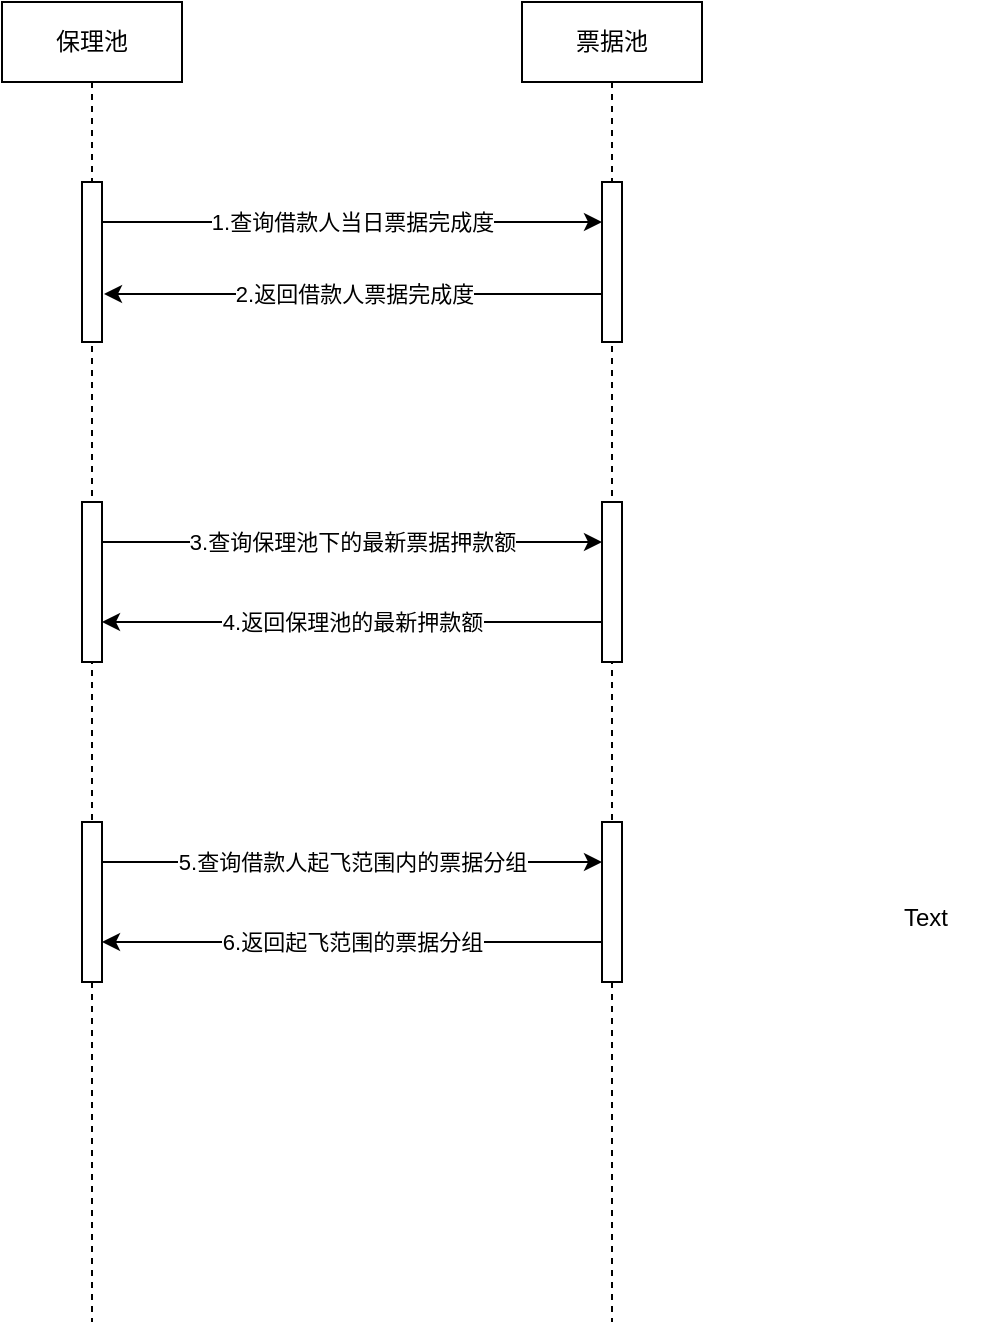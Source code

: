 <mxfile version="12.2.3" type="github" pages="1">
  <diagram id="tGaRmg_FqBVmIVdAfSxw" name="第 1 页">
    <mxGraphModel dx="932" dy="541" grid="1" gridSize="10" guides="1" tooltips="1" connect="1" arrows="1" fold="1" page="1" pageScale="1" pageWidth="827" pageHeight="1169" math="0" shadow="0">
      <root>
        <mxCell id="0"/>
        <mxCell id="1" parent="0"/>
        <mxCell id="-iLioCeoj1MhZy8JHEkB-1" value="保理池" style="shape=umlLifeline;perimeter=lifelinePerimeter;whiteSpace=wrap;html=1;container=1;collapsible=0;recursiveResize=0;outlineConnect=0;" vertex="1" parent="1">
          <mxGeometry x="270" y="100" width="90" height="660" as="geometry"/>
        </mxCell>
        <mxCell id="-iLioCeoj1MhZy8JHEkB-6" value="" style="html=1;points=[];perimeter=orthogonalPerimeter;" vertex="1" parent="-iLioCeoj1MhZy8JHEkB-1">
          <mxGeometry x="40" y="90" width="10" height="80" as="geometry"/>
        </mxCell>
        <mxCell id="-iLioCeoj1MhZy8JHEkB-14" value="" style="html=1;points=[];perimeter=orthogonalPerimeter;" vertex="1" parent="-iLioCeoj1MhZy8JHEkB-1">
          <mxGeometry x="40" y="250" width="10" height="80" as="geometry"/>
        </mxCell>
        <mxCell id="-iLioCeoj1MhZy8JHEkB-18" value="" style="html=1;points=[];perimeter=orthogonalPerimeter;" vertex="1" parent="-iLioCeoj1MhZy8JHEkB-1">
          <mxGeometry x="40" y="410" width="10" height="80" as="geometry"/>
        </mxCell>
        <mxCell id="-iLioCeoj1MhZy8JHEkB-2" value="票据池" style="shape=umlLifeline;perimeter=lifelinePerimeter;whiteSpace=wrap;html=1;container=1;collapsible=0;recursiveResize=0;outlineConnect=0;" vertex="1" parent="1">
          <mxGeometry x="530" y="100" width="90" height="660" as="geometry"/>
        </mxCell>
        <mxCell id="-iLioCeoj1MhZy8JHEkB-8" value="" style="html=1;points=[];perimeter=orthogonalPerimeter;" vertex="1" parent="-iLioCeoj1MhZy8JHEkB-2">
          <mxGeometry x="40" y="90" width="10" height="80" as="geometry"/>
        </mxCell>
        <mxCell id="-iLioCeoj1MhZy8JHEkB-15" value="" style="html=1;points=[];perimeter=orthogonalPerimeter;" vertex="1" parent="-iLioCeoj1MhZy8JHEkB-2">
          <mxGeometry x="40" y="250" width="10" height="80" as="geometry"/>
        </mxCell>
        <mxCell id="-iLioCeoj1MhZy8JHEkB-19" value="" style="html=1;points=[];perimeter=orthogonalPerimeter;" vertex="1" parent="-iLioCeoj1MhZy8JHEkB-2">
          <mxGeometry x="40" y="410" width="10" height="80" as="geometry"/>
        </mxCell>
        <mxCell id="-iLioCeoj1MhZy8JHEkB-9" value="1.查询借款人当日票据完成度" style="edgeStyle=orthogonalEdgeStyle;rounded=0;orthogonalLoop=1;jettySize=auto;html=1;" edge="1" parent="1" source="-iLioCeoj1MhZy8JHEkB-6" target="-iLioCeoj1MhZy8JHEkB-8">
          <mxGeometry relative="1" as="geometry">
            <Array as="points">
              <mxPoint x="350" y="210"/>
              <mxPoint x="350" y="210"/>
            </Array>
          </mxGeometry>
        </mxCell>
        <mxCell id="-iLioCeoj1MhZy8JHEkB-12" value="2.返回借款人票据完成度" style="edgeStyle=orthogonalEdgeStyle;rounded=0;orthogonalLoop=1;jettySize=auto;html=1;entryX=1.1;entryY=0.7;entryDx=0;entryDy=0;entryPerimeter=0;" edge="1" parent="1" source="-iLioCeoj1MhZy8JHEkB-8" target="-iLioCeoj1MhZy8JHEkB-6">
          <mxGeometry relative="1" as="geometry">
            <Array as="points">
              <mxPoint x="440" y="246"/>
              <mxPoint x="440" y="246"/>
            </Array>
          </mxGeometry>
        </mxCell>
        <mxCell id="-iLioCeoj1MhZy8JHEkB-16" value="3.查询保理池下的最新票据押款额" style="edgeStyle=orthogonalEdgeStyle;rounded=0;orthogonalLoop=1;jettySize=auto;html=1;" edge="1" parent="1" source="-iLioCeoj1MhZy8JHEkB-14" target="-iLioCeoj1MhZy8JHEkB-15">
          <mxGeometry relative="1" as="geometry">
            <Array as="points">
              <mxPoint x="440" y="370"/>
              <mxPoint x="440" y="370"/>
            </Array>
          </mxGeometry>
        </mxCell>
        <mxCell id="-iLioCeoj1MhZy8JHEkB-17" value="4.返回保理池的最新押款额" style="edgeStyle=orthogonalEdgeStyle;rounded=0;orthogonalLoop=1;jettySize=auto;html=1;" edge="1" parent="1" source="-iLioCeoj1MhZy8JHEkB-15">
          <mxGeometry relative="1" as="geometry">
            <mxPoint x="320" y="410" as="targetPoint"/>
            <Array as="points">
              <mxPoint x="320" y="410"/>
            </Array>
          </mxGeometry>
        </mxCell>
        <mxCell id="-iLioCeoj1MhZy8JHEkB-22" value="5.查询借款人起飞范围内的票据分组" style="edgeStyle=orthogonalEdgeStyle;rounded=0;orthogonalLoop=1;jettySize=auto;html=1;" edge="1" parent="1" source="-iLioCeoj1MhZy8JHEkB-18" target="-iLioCeoj1MhZy8JHEkB-19">
          <mxGeometry relative="1" as="geometry">
            <Array as="points">
              <mxPoint x="460" y="530"/>
              <mxPoint x="460" y="530"/>
            </Array>
          </mxGeometry>
        </mxCell>
        <mxCell id="-iLioCeoj1MhZy8JHEkB-23" value="6.返回起飞范围的票据分组" style="edgeStyle=orthogonalEdgeStyle;rounded=0;orthogonalLoop=1;jettySize=auto;html=1;" edge="1" parent="1" source="-iLioCeoj1MhZy8JHEkB-19" target="-iLioCeoj1MhZy8JHEkB-18">
          <mxGeometry relative="1" as="geometry">
            <Array as="points">
              <mxPoint x="460" y="570"/>
              <mxPoint x="460" y="570"/>
            </Array>
          </mxGeometry>
        </mxCell>
        <mxCell id="-iLioCeoj1MhZy8JHEkB-24" value="Text" style="text;html=1;resizable=0;points=[];autosize=1;align=left;verticalAlign=top;spacingTop=-4;" vertex="1" parent="1">
          <mxGeometry x="719" y="548" width="40" height="20" as="geometry"/>
        </mxCell>
      </root>
    </mxGraphModel>
  </diagram>
</mxfile>
